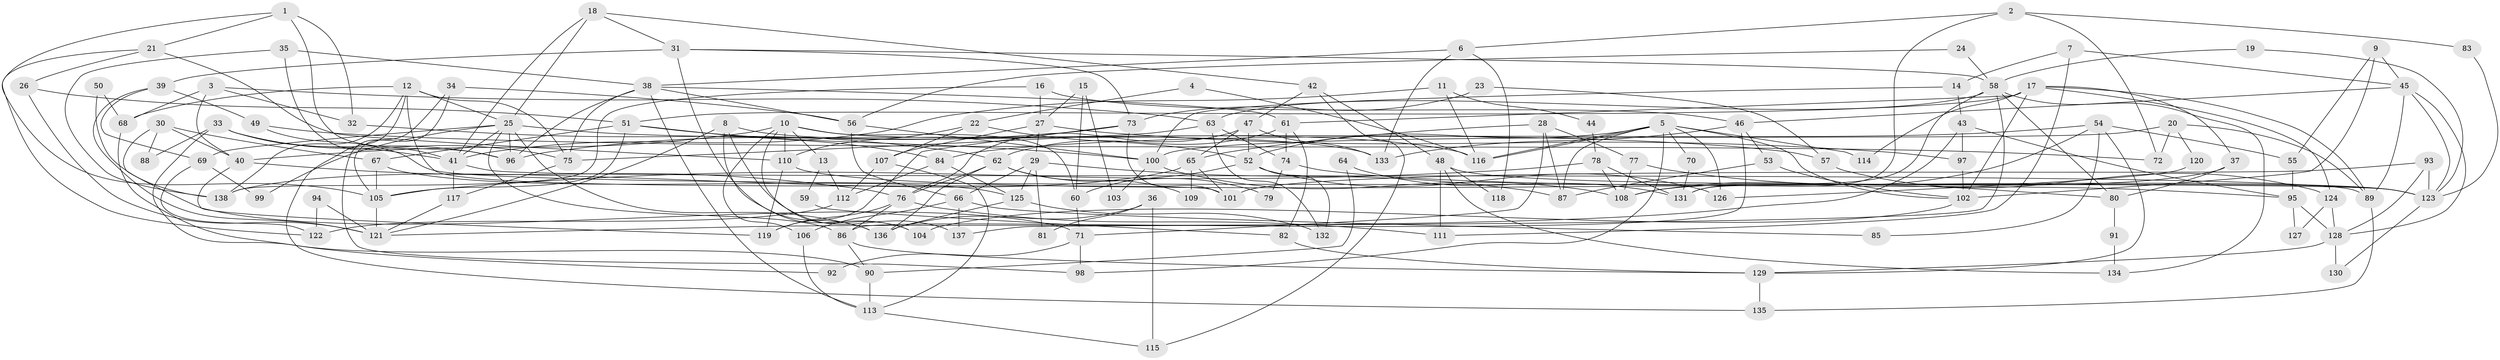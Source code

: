 // Generated by graph-tools (version 1.1) at 2025/14/03/09/25 04:14:59]
// undirected, 138 vertices, 276 edges
graph export_dot {
graph [start="1"]
  node [color=gray90,style=filled];
  1;
  2;
  3;
  4;
  5;
  6;
  7;
  8;
  9;
  10;
  11;
  12;
  13;
  14;
  15;
  16;
  17;
  18;
  19;
  20;
  21;
  22;
  23;
  24;
  25;
  26;
  27;
  28;
  29;
  30;
  31;
  32;
  33;
  34;
  35;
  36;
  37;
  38;
  39;
  40;
  41;
  42;
  43;
  44;
  45;
  46;
  47;
  48;
  49;
  50;
  51;
  52;
  53;
  54;
  55;
  56;
  57;
  58;
  59;
  60;
  61;
  62;
  63;
  64;
  65;
  66;
  67;
  68;
  69;
  70;
  71;
  72;
  73;
  74;
  75;
  76;
  77;
  78;
  79;
  80;
  81;
  82;
  83;
  84;
  85;
  86;
  87;
  88;
  89;
  90;
  91;
  92;
  93;
  94;
  95;
  96;
  97;
  98;
  99;
  100;
  101;
  102;
  103;
  104;
  105;
  106;
  107;
  108;
  109;
  110;
  111;
  112;
  113;
  114;
  115;
  116;
  117;
  118;
  119;
  120;
  121;
  122;
  123;
  124;
  125;
  126;
  127;
  128;
  129;
  130;
  131;
  132;
  133;
  134;
  135;
  136;
  137;
  138;
  1 -- 105;
  1 -- 21;
  1 -- 32;
  1 -- 96;
  2 -- 6;
  2 -- 131;
  2 -- 72;
  2 -- 83;
  3 -- 40;
  3 -- 32;
  3 -- 63;
  3 -- 68;
  4 -- 116;
  4 -- 22;
  5 -- 52;
  5 -- 116;
  5 -- 116;
  5 -- 70;
  5 -- 87;
  5 -- 98;
  5 -- 102;
  5 -- 114;
  5 -- 126;
  6 -- 38;
  6 -- 133;
  6 -- 118;
  7 -- 111;
  7 -- 45;
  7 -- 14;
  8 -- 137;
  8 -- 121;
  8 -- 116;
  8 -- 136;
  9 -- 102;
  9 -- 45;
  9 -- 55;
  10 -- 110;
  10 -- 60;
  10 -- 13;
  10 -- 40;
  10 -- 104;
  10 -- 106;
  10 -- 133;
  11 -- 41;
  11 -- 116;
  11 -- 44;
  12 -- 25;
  12 -- 75;
  12 -- 68;
  12 -- 101;
  12 -- 135;
  12 -- 138;
  13 -- 112;
  13 -- 59;
  14 -- 100;
  14 -- 43;
  15 -- 27;
  15 -- 60;
  15 -- 103;
  16 -- 138;
  16 -- 27;
  16 -- 46;
  17 -- 89;
  17 -- 102;
  17 -- 37;
  17 -- 51;
  17 -- 61;
  17 -- 114;
  17 -- 124;
  18 -- 25;
  18 -- 41;
  18 -- 31;
  18 -- 42;
  19 -- 58;
  19 -- 123;
  20 -- 72;
  20 -- 89;
  20 -- 100;
  20 -- 120;
  21 -- 26;
  21 -- 122;
  21 -- 110;
  22 -- 110;
  22 -- 107;
  22 -- 52;
  23 -- 57;
  23 -- 73;
  24 -- 56;
  24 -- 58;
  25 -- 41;
  25 -- 86;
  25 -- 57;
  25 -- 69;
  25 -- 96;
  25 -- 99;
  25 -- 136;
  26 -- 121;
  26 -- 51;
  27 -- 29;
  27 -- 97;
  27 -- 107;
  28 -- 71;
  28 -- 77;
  28 -- 65;
  28 -- 87;
  29 -- 87;
  29 -- 125;
  29 -- 66;
  29 -- 81;
  30 -- 67;
  30 -- 40;
  30 -- 71;
  30 -- 88;
  31 -- 104;
  31 -- 39;
  31 -- 58;
  31 -- 73;
  32 -- 62;
  33 -- 75;
  33 -- 96;
  33 -- 41;
  33 -- 88;
  33 -- 92;
  34 -- 56;
  34 -- 105;
  34 -- 98;
  35 -- 38;
  35 -- 138;
  35 -- 41;
  36 -- 136;
  36 -- 115;
  36 -- 81;
  37 -- 108;
  37 -- 80;
  38 -- 61;
  38 -- 96;
  38 -- 56;
  38 -- 75;
  38 -- 113;
  39 -- 121;
  39 -- 49;
  39 -- 69;
  40 -- 119;
  40 -- 76;
  41 -- 89;
  41 -- 117;
  42 -- 47;
  42 -- 48;
  42 -- 115;
  43 -- 95;
  43 -- 97;
  43 -- 121;
  44 -- 78;
  45 -- 123;
  45 -- 46;
  45 -- 89;
  45 -- 128;
  46 -- 86;
  46 -- 53;
  46 -- 133;
  47 -- 65;
  47 -- 133;
  47 -- 52;
  47 -- 76;
  48 -- 123;
  48 -- 111;
  48 -- 118;
  48 -- 134;
  49 -- 123;
  49 -- 72;
  50 -- 138;
  50 -- 68;
  51 -- 100;
  51 -- 67;
  51 -- 84;
  51 -- 105;
  52 -- 60;
  52 -- 126;
  52 -- 132;
  53 -- 87;
  53 -- 102;
  54 -- 84;
  54 -- 55;
  54 -- 85;
  54 -- 108;
  54 -- 129;
  55 -- 95;
  56 -- 66;
  56 -- 100;
  57 -- 124;
  58 -- 63;
  58 -- 80;
  58 -- 131;
  58 -- 134;
  58 -- 137;
  59 -- 82;
  60 -- 71;
  61 -- 62;
  61 -- 74;
  61 -- 82;
  62 -- 136;
  62 -- 76;
  62 -- 79;
  62 -- 109;
  63 -- 132;
  63 -- 74;
  63 -- 75;
  64 -- 90;
  64 -- 131;
  65 -- 101;
  65 -- 109;
  65 -- 138;
  66 -- 106;
  66 -- 85;
  66 -- 137;
  67 -- 105;
  67 -- 125;
  68 -- 90;
  69 -- 99;
  69 -- 122;
  70 -- 131;
  71 -- 98;
  71 -- 92;
  73 -- 96;
  73 -- 101;
  73 -- 119;
  74 -- 79;
  74 -- 95;
  75 -- 117;
  76 -- 86;
  76 -- 111;
  76 -- 119;
  77 -- 80;
  77 -- 108;
  78 -- 105;
  78 -- 108;
  78 -- 131;
  80 -- 91;
  82 -- 129;
  83 -- 123;
  84 -- 125;
  84 -- 112;
  86 -- 129;
  86 -- 90;
  89 -- 135;
  90 -- 113;
  91 -- 134;
  93 -- 128;
  93 -- 101;
  93 -- 123;
  94 -- 122;
  94 -- 121;
  95 -- 128;
  95 -- 127;
  97 -- 102;
  100 -- 103;
  100 -- 108;
  102 -- 104;
  105 -- 121;
  106 -- 113;
  107 -- 113;
  107 -- 112;
  110 -- 119;
  110 -- 123;
  112 -- 122;
  113 -- 115;
  117 -- 121;
  120 -- 126;
  123 -- 130;
  124 -- 128;
  124 -- 127;
  125 -- 136;
  125 -- 132;
  128 -- 129;
  128 -- 130;
  129 -- 135;
}
